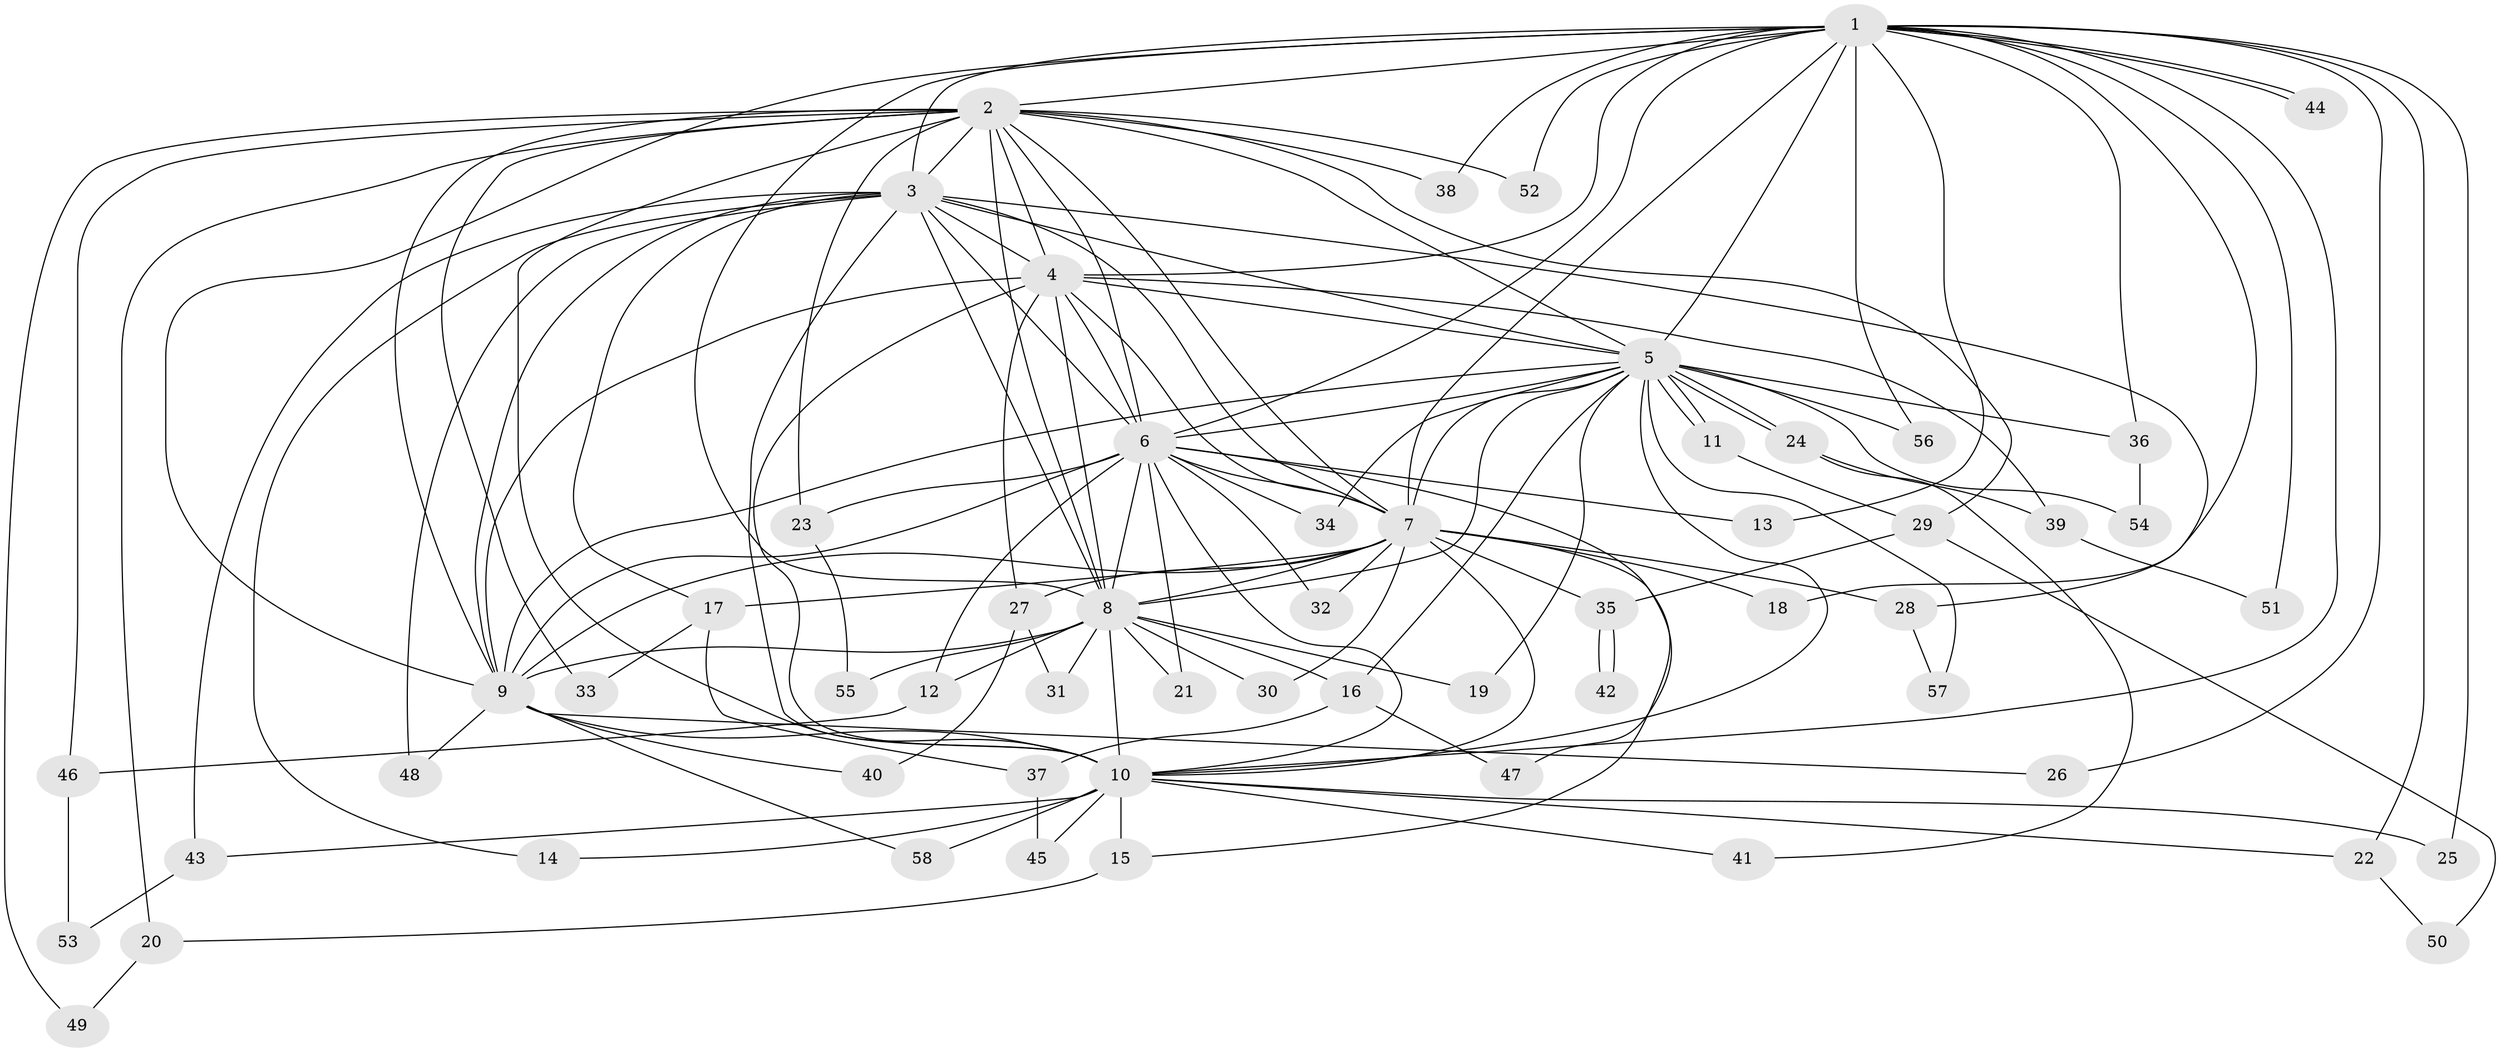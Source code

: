 // Generated by graph-tools (version 1.1) at 2025/13/03/09/25 04:13:49]
// undirected, 58 vertices, 141 edges
graph export_dot {
graph [start="1"]
  node [color=gray90,style=filled];
  1;
  2;
  3;
  4;
  5;
  6;
  7;
  8;
  9;
  10;
  11;
  12;
  13;
  14;
  15;
  16;
  17;
  18;
  19;
  20;
  21;
  22;
  23;
  24;
  25;
  26;
  27;
  28;
  29;
  30;
  31;
  32;
  33;
  34;
  35;
  36;
  37;
  38;
  39;
  40;
  41;
  42;
  43;
  44;
  45;
  46;
  47;
  48;
  49;
  50;
  51;
  52;
  53;
  54;
  55;
  56;
  57;
  58;
  1 -- 2;
  1 -- 3;
  1 -- 4;
  1 -- 5;
  1 -- 6;
  1 -- 7;
  1 -- 8;
  1 -- 9;
  1 -- 10;
  1 -- 13;
  1 -- 18;
  1 -- 22;
  1 -- 25;
  1 -- 26;
  1 -- 36;
  1 -- 38;
  1 -- 44;
  1 -- 44;
  1 -- 51;
  1 -- 52;
  1 -- 56;
  2 -- 3;
  2 -- 4;
  2 -- 5;
  2 -- 6;
  2 -- 7;
  2 -- 8;
  2 -- 9;
  2 -- 10;
  2 -- 20;
  2 -- 23;
  2 -- 29;
  2 -- 33;
  2 -- 38;
  2 -- 46;
  2 -- 49;
  2 -- 52;
  3 -- 4;
  3 -- 5;
  3 -- 6;
  3 -- 7;
  3 -- 8;
  3 -- 9;
  3 -- 10;
  3 -- 14;
  3 -- 17;
  3 -- 28;
  3 -- 43;
  3 -- 48;
  4 -- 5;
  4 -- 6;
  4 -- 7;
  4 -- 8;
  4 -- 9;
  4 -- 10;
  4 -- 27;
  4 -- 39;
  5 -- 6;
  5 -- 7;
  5 -- 8;
  5 -- 9;
  5 -- 10;
  5 -- 11;
  5 -- 11;
  5 -- 16;
  5 -- 19;
  5 -- 24;
  5 -- 24;
  5 -- 34;
  5 -- 36;
  5 -- 54;
  5 -- 56;
  5 -- 57;
  6 -- 7;
  6 -- 8;
  6 -- 9;
  6 -- 10;
  6 -- 12;
  6 -- 13;
  6 -- 21;
  6 -- 23;
  6 -- 32;
  6 -- 34;
  6 -- 47;
  7 -- 8;
  7 -- 9;
  7 -- 10;
  7 -- 15;
  7 -- 17;
  7 -- 18;
  7 -- 27;
  7 -- 28;
  7 -- 30;
  7 -- 32;
  7 -- 35;
  8 -- 9;
  8 -- 10;
  8 -- 12;
  8 -- 16;
  8 -- 19;
  8 -- 21;
  8 -- 30;
  8 -- 31;
  8 -- 55;
  9 -- 10;
  9 -- 26;
  9 -- 40;
  9 -- 48;
  9 -- 58;
  10 -- 14;
  10 -- 15;
  10 -- 22;
  10 -- 25;
  10 -- 41;
  10 -- 43;
  10 -- 45;
  10 -- 58;
  11 -- 29;
  12 -- 46;
  15 -- 20;
  16 -- 37;
  16 -- 47;
  17 -- 33;
  17 -- 37;
  20 -- 49;
  22 -- 50;
  23 -- 55;
  24 -- 39;
  24 -- 41;
  27 -- 31;
  27 -- 40;
  28 -- 57;
  29 -- 35;
  29 -- 50;
  35 -- 42;
  35 -- 42;
  36 -- 54;
  37 -- 45;
  39 -- 51;
  43 -- 53;
  46 -- 53;
}
